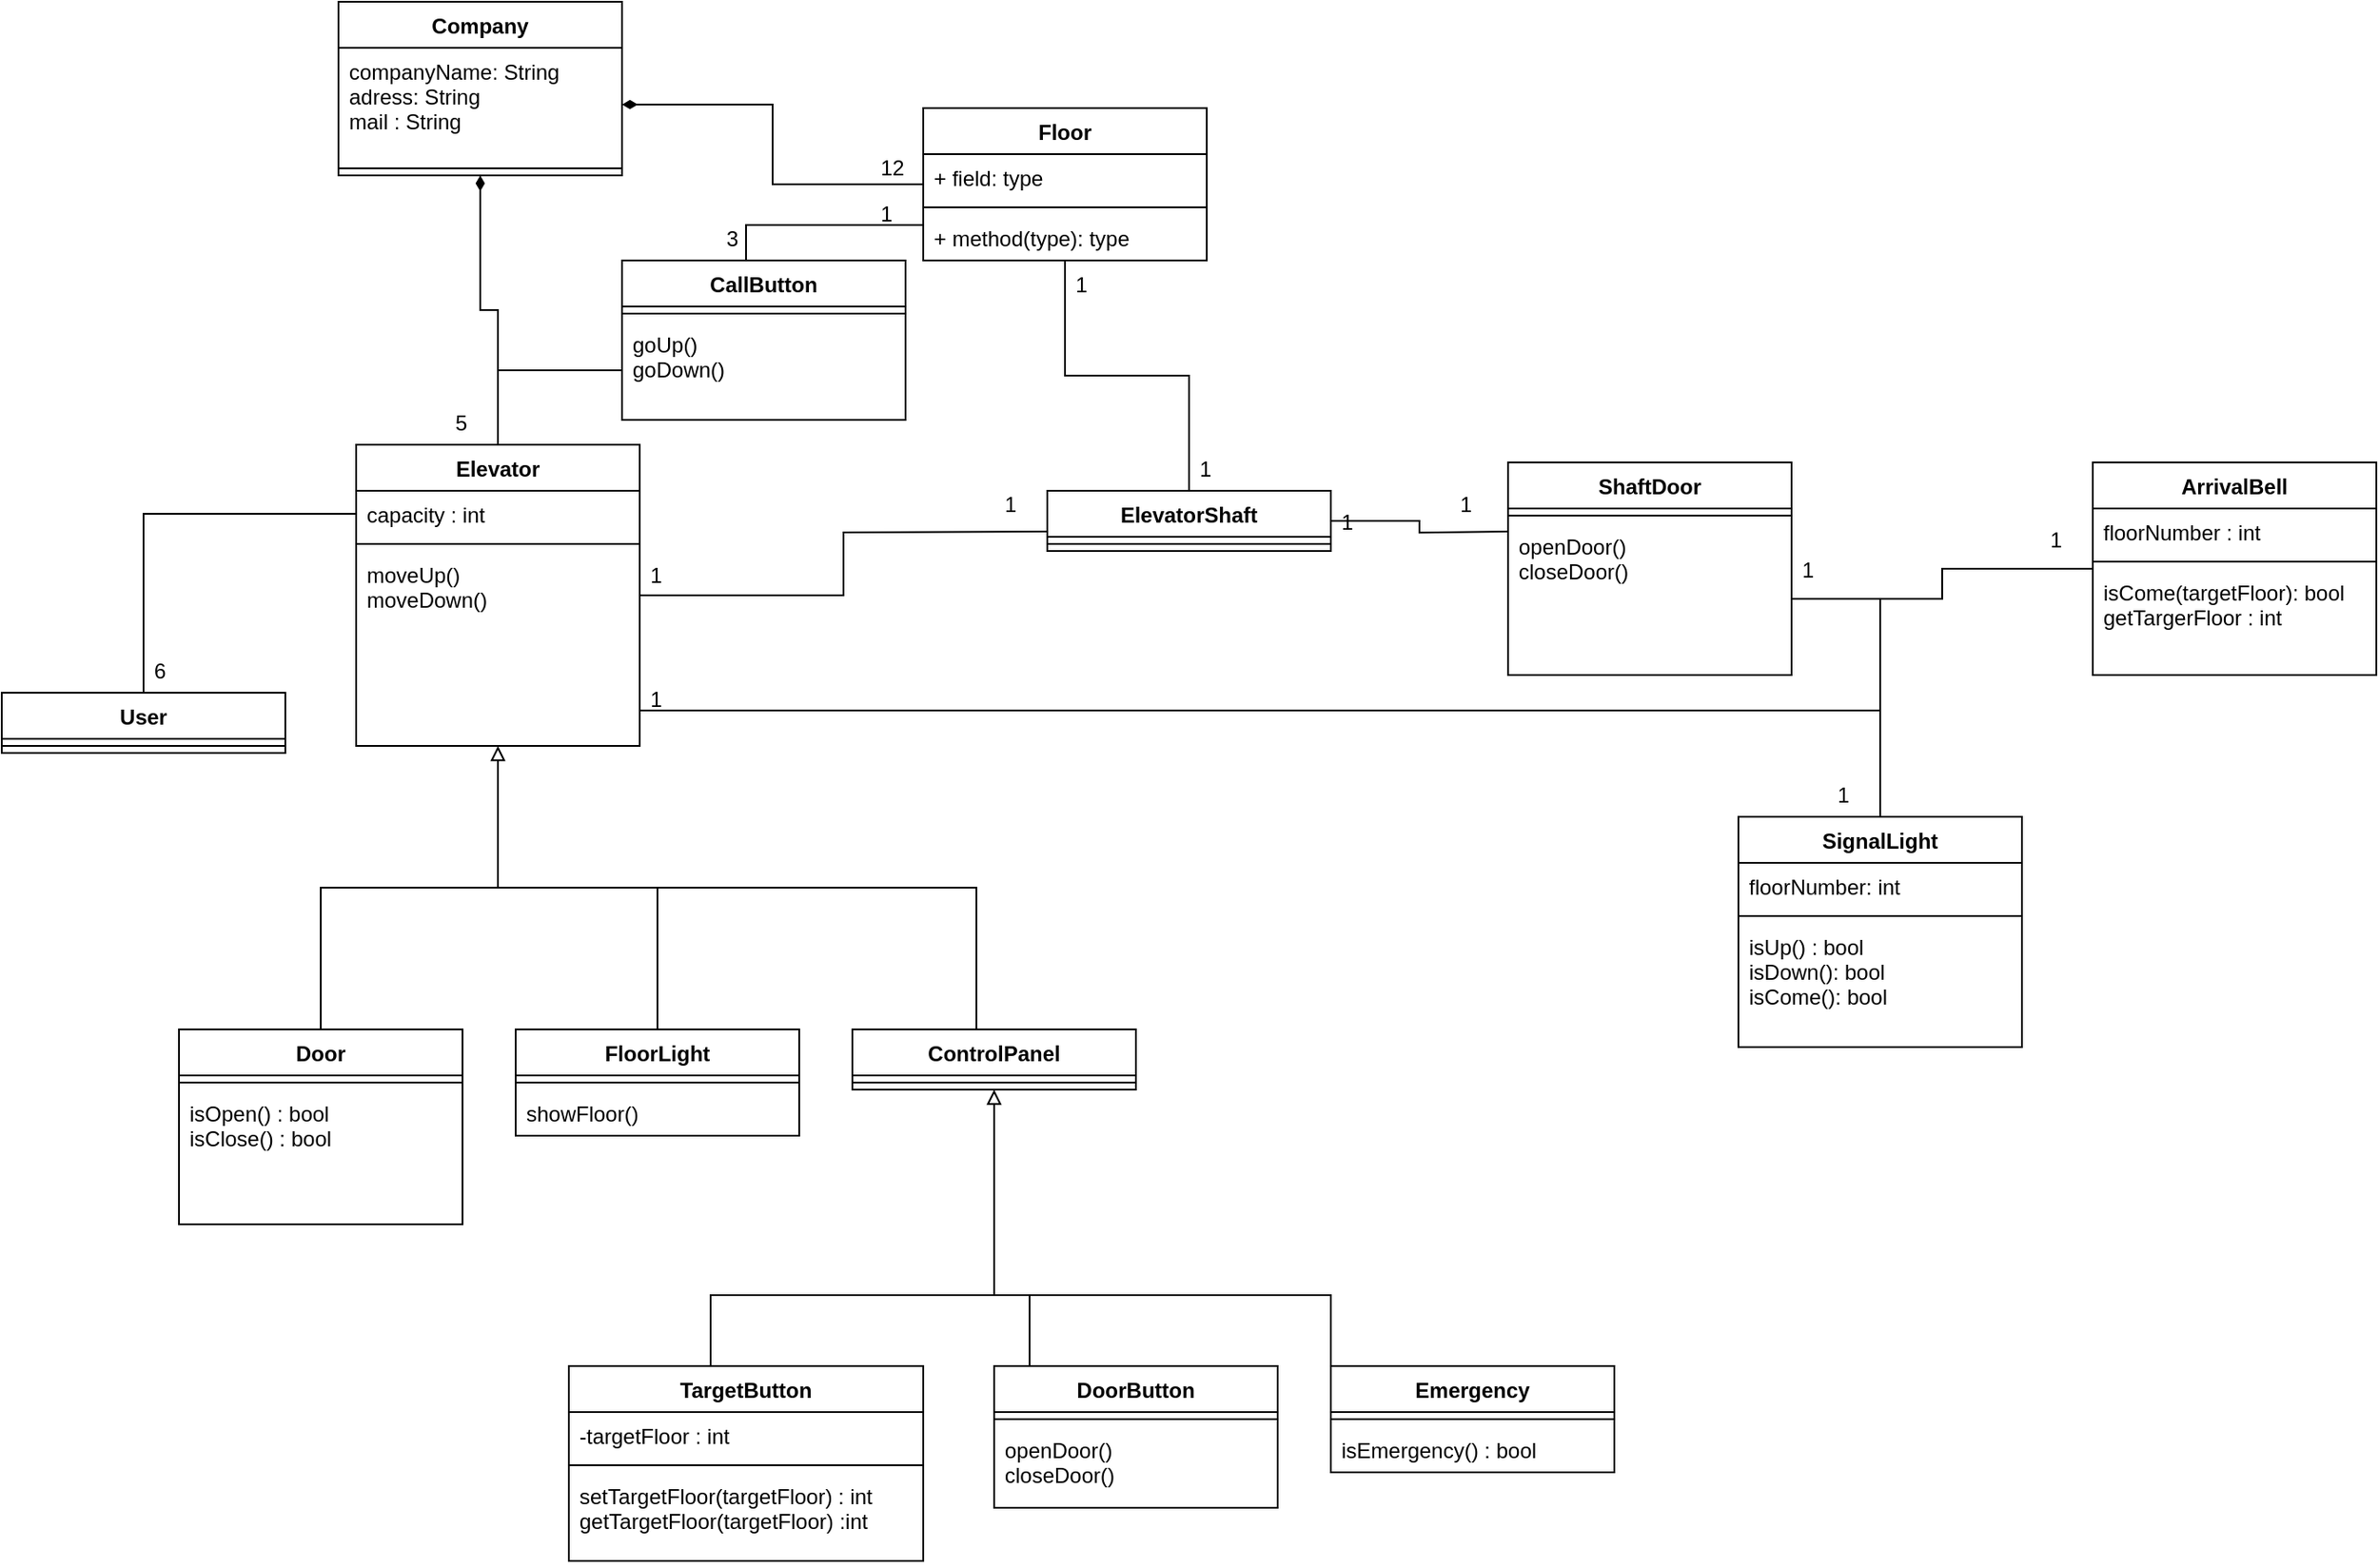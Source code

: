 <mxfile version="20.2.5" type="github">
  <diagram id="DK5hyHkuXr4FKM32YabK" name="Sayfa -1">
    <mxGraphModel dx="1221" dy="644" grid="1" gridSize="10" guides="1" tooltips="1" connect="1" arrows="1" fold="1" page="1" pageScale="1" pageWidth="827" pageHeight="1169" math="0" shadow="0">
      <root>
        <mxCell id="0" />
        <mxCell id="1" parent="0" />
        <mxCell id="uDI_ZheOM8eNRVQ7jaLN-23" style="edgeStyle=orthogonalEdgeStyle;rounded=0;orthogonalLoop=1;jettySize=auto;html=1;entryX=0.5;entryY=0;entryDx=0;entryDy=0;startArrow=diamondThin;startFill=1;endArrow=none;endFill=0;" edge="1" parent="1" source="uDI_ZheOM8eNRVQ7jaLN-1" target="uDI_ZheOM8eNRVQ7jaLN-14">
          <mxGeometry relative="1" as="geometry" />
        </mxCell>
        <mxCell id="uDI_ZheOM8eNRVQ7jaLN-1" value="Company" style="swimlane;fontStyle=1;align=center;verticalAlign=top;childLayout=stackLayout;horizontal=1;startSize=26;horizontalStack=0;resizeParent=1;resizeParentMax=0;resizeLast=0;collapsible=1;marginBottom=0;" vertex="1" parent="1">
          <mxGeometry x="200" y="70" width="160" height="98" as="geometry" />
        </mxCell>
        <mxCell id="uDI_ZheOM8eNRVQ7jaLN-2" value="companyName: String&#xa;adress: String&#xa;mail : String" style="text;strokeColor=none;fillColor=none;align=left;verticalAlign=top;spacingLeft=4;spacingRight=4;overflow=hidden;rotatable=0;points=[[0,0.5],[1,0.5]];portConstraint=eastwest;" vertex="1" parent="uDI_ZheOM8eNRVQ7jaLN-1">
          <mxGeometry y="26" width="160" height="64" as="geometry" />
        </mxCell>
        <mxCell id="uDI_ZheOM8eNRVQ7jaLN-3" value="" style="line;strokeWidth=1;fillColor=none;align=left;verticalAlign=middle;spacingTop=-1;spacingLeft=3;spacingRight=3;rotatable=0;labelPosition=right;points=[];portConstraint=eastwest;" vertex="1" parent="uDI_ZheOM8eNRVQ7jaLN-1">
          <mxGeometry y="90" width="160" height="8" as="geometry" />
        </mxCell>
        <mxCell id="uDI_ZheOM8eNRVQ7jaLN-5" value="Floor" style="swimlane;fontStyle=1;align=center;verticalAlign=top;childLayout=stackLayout;horizontal=1;startSize=26;horizontalStack=0;resizeParent=1;resizeParentMax=0;resizeLast=0;collapsible=1;marginBottom=0;" vertex="1" parent="1">
          <mxGeometry x="530" y="130" width="160" height="86" as="geometry" />
        </mxCell>
        <mxCell id="uDI_ZheOM8eNRVQ7jaLN-6" value="+ field: type" style="text;strokeColor=none;fillColor=none;align=left;verticalAlign=top;spacingLeft=4;spacingRight=4;overflow=hidden;rotatable=0;points=[[0,0.5],[1,0.5]];portConstraint=eastwest;" vertex="1" parent="uDI_ZheOM8eNRVQ7jaLN-5">
          <mxGeometry y="26" width="160" height="26" as="geometry" />
        </mxCell>
        <mxCell id="uDI_ZheOM8eNRVQ7jaLN-7" value="" style="line;strokeWidth=1;fillColor=none;align=left;verticalAlign=middle;spacingTop=-1;spacingLeft=3;spacingRight=3;rotatable=0;labelPosition=right;points=[];portConstraint=eastwest;" vertex="1" parent="uDI_ZheOM8eNRVQ7jaLN-5">
          <mxGeometry y="52" width="160" height="8" as="geometry" />
        </mxCell>
        <mxCell id="uDI_ZheOM8eNRVQ7jaLN-8" value="+ method(type): type" style="text;strokeColor=none;fillColor=none;align=left;verticalAlign=top;spacingLeft=4;spacingRight=4;overflow=hidden;rotatable=0;points=[[0,0.5],[1,0.5]];portConstraint=eastwest;" vertex="1" parent="uDI_ZheOM8eNRVQ7jaLN-5">
          <mxGeometry y="60" width="160" height="26" as="geometry" />
        </mxCell>
        <mxCell id="uDI_ZheOM8eNRVQ7jaLN-9" style="edgeStyle=orthogonalEdgeStyle;rounded=0;orthogonalLoop=1;jettySize=auto;html=1;entryX=0;entryY=0.5;entryDx=0;entryDy=0;endArrow=none;endFill=0;startArrow=diamondThin;startFill=1;" edge="1" parent="1" source="uDI_ZheOM8eNRVQ7jaLN-2" target="uDI_ZheOM8eNRVQ7jaLN-5">
          <mxGeometry relative="1" as="geometry" />
        </mxCell>
        <mxCell id="uDI_ZheOM8eNRVQ7jaLN-12" value="12" style="text;strokeColor=none;fillColor=none;align=left;verticalAlign=top;spacingLeft=4;spacingRight=4;overflow=hidden;rotatable=0;points=[[0,0.5],[1,0.5]];portConstraint=eastwest;" vertex="1" parent="1">
          <mxGeometry x="500" y="150" width="100" height="26" as="geometry" />
        </mxCell>
        <mxCell id="uDI_ZheOM8eNRVQ7jaLN-65" style="edgeStyle=orthogonalEdgeStyle;rounded=0;orthogonalLoop=1;jettySize=auto;html=1;entryX=0;entryY=0.5;entryDx=0;entryDy=0;startArrow=none;startFill=0;endArrow=none;endFill=0;" edge="1" parent="1" source="uDI_ZheOM8eNRVQ7jaLN-14">
          <mxGeometry relative="1" as="geometry">
            <mxPoint x="600" y="369" as="targetPoint" />
          </mxGeometry>
        </mxCell>
        <mxCell id="uDI_ZheOM8eNRVQ7jaLN-14" value="Elevator" style="swimlane;fontStyle=1;align=center;verticalAlign=top;childLayout=stackLayout;horizontal=1;startSize=26;horizontalStack=0;resizeParent=1;resizeParentMax=0;resizeLast=0;collapsible=1;marginBottom=0;" vertex="1" parent="1">
          <mxGeometry x="210" y="320" width="160" height="170" as="geometry" />
        </mxCell>
        <mxCell id="uDI_ZheOM8eNRVQ7jaLN-15" value="capacity : int" style="text;strokeColor=none;fillColor=none;align=left;verticalAlign=top;spacingLeft=4;spacingRight=4;overflow=hidden;rotatable=0;points=[[0,0.5],[1,0.5]];portConstraint=eastwest;" vertex="1" parent="uDI_ZheOM8eNRVQ7jaLN-14">
          <mxGeometry y="26" width="160" height="26" as="geometry" />
        </mxCell>
        <mxCell id="uDI_ZheOM8eNRVQ7jaLN-16" value="" style="line;strokeWidth=1;fillColor=none;align=left;verticalAlign=middle;spacingTop=-1;spacingLeft=3;spacingRight=3;rotatable=0;labelPosition=right;points=[];portConstraint=eastwest;" vertex="1" parent="uDI_ZheOM8eNRVQ7jaLN-14">
          <mxGeometry y="52" width="160" height="8" as="geometry" />
        </mxCell>
        <mxCell id="uDI_ZheOM8eNRVQ7jaLN-17" value="moveUp()&#xa;moveDown()" style="text;strokeColor=none;fillColor=none;align=left;verticalAlign=top;spacingLeft=4;spacingRight=4;overflow=hidden;rotatable=0;points=[[0,0.5],[1,0.5]];portConstraint=eastwest;" vertex="1" parent="uDI_ZheOM8eNRVQ7jaLN-14">
          <mxGeometry y="60" width="160" height="110" as="geometry" />
        </mxCell>
        <mxCell id="uDI_ZheOM8eNRVQ7jaLN-24" value="5" style="text;strokeColor=none;fillColor=none;align=left;verticalAlign=top;spacingLeft=4;spacingRight=4;overflow=hidden;rotatable=0;points=[[0,0.5],[1,0.5]];portConstraint=eastwest;" vertex="1" parent="1">
          <mxGeometry x="260" y="294" width="100" height="26" as="geometry" />
        </mxCell>
        <mxCell id="uDI_ZheOM8eNRVQ7jaLN-29" style="edgeStyle=orthogonalEdgeStyle;rounded=0;orthogonalLoop=1;jettySize=auto;html=1;entryX=0;entryY=0.5;entryDx=0;entryDy=0;startArrow=none;startFill=0;endArrow=none;endFill=0;" edge="1" parent="1" source="uDI_ZheOM8eNRVQ7jaLN-25" target="uDI_ZheOM8eNRVQ7jaLN-15">
          <mxGeometry relative="1" as="geometry" />
        </mxCell>
        <mxCell id="uDI_ZheOM8eNRVQ7jaLN-25" value="User" style="swimlane;fontStyle=1;align=center;verticalAlign=top;childLayout=stackLayout;horizontal=1;startSize=26;horizontalStack=0;resizeParent=1;resizeParentMax=0;resizeLast=0;collapsible=1;marginBottom=0;" vertex="1" parent="1">
          <mxGeometry x="10" y="460" width="160" height="34" as="geometry" />
        </mxCell>
        <mxCell id="uDI_ZheOM8eNRVQ7jaLN-27" value="" style="line;strokeWidth=1;fillColor=none;align=left;verticalAlign=middle;spacingTop=-1;spacingLeft=3;spacingRight=3;rotatable=0;labelPosition=right;points=[];portConstraint=eastwest;" vertex="1" parent="uDI_ZheOM8eNRVQ7jaLN-25">
          <mxGeometry y="26" width="160" height="8" as="geometry" />
        </mxCell>
        <mxCell id="uDI_ZheOM8eNRVQ7jaLN-30" value="6" style="text;strokeColor=none;fillColor=none;align=left;verticalAlign=top;spacingLeft=4;spacingRight=4;overflow=hidden;rotatable=0;points=[[0,0.5],[1,0.5]];portConstraint=eastwest;" vertex="1" parent="1">
          <mxGeometry x="90" y="434" width="100" height="26" as="geometry" />
        </mxCell>
        <mxCell id="uDI_ZheOM8eNRVQ7jaLN-43" style="edgeStyle=orthogonalEdgeStyle;rounded=0;orthogonalLoop=1;jettySize=auto;html=1;startArrow=none;startFill=0;endArrow=block;endFill=0;" edge="1" parent="1" source="uDI_ZheOM8eNRVQ7jaLN-31" target="uDI_ZheOM8eNRVQ7jaLN-14">
          <mxGeometry relative="1" as="geometry" />
        </mxCell>
        <mxCell id="uDI_ZheOM8eNRVQ7jaLN-31" value="Door" style="swimlane;fontStyle=1;align=center;verticalAlign=top;childLayout=stackLayout;horizontal=1;startSize=26;horizontalStack=0;resizeParent=1;resizeParentMax=0;resizeLast=0;collapsible=1;marginBottom=0;" vertex="1" parent="1">
          <mxGeometry x="110" y="650" width="160" height="110" as="geometry" />
        </mxCell>
        <mxCell id="uDI_ZheOM8eNRVQ7jaLN-33" value="" style="line;strokeWidth=1;fillColor=none;align=left;verticalAlign=middle;spacingTop=-1;spacingLeft=3;spacingRight=3;rotatable=0;labelPosition=right;points=[];portConstraint=eastwest;" vertex="1" parent="uDI_ZheOM8eNRVQ7jaLN-31">
          <mxGeometry y="26" width="160" height="8" as="geometry" />
        </mxCell>
        <mxCell id="uDI_ZheOM8eNRVQ7jaLN-34" value="isOpen() : bool&#xa;isClose() : bool" style="text;strokeColor=none;fillColor=none;align=left;verticalAlign=top;spacingLeft=4;spacingRight=4;overflow=hidden;rotatable=0;points=[[0,0.5],[1,0.5]];portConstraint=eastwest;" vertex="1" parent="uDI_ZheOM8eNRVQ7jaLN-31">
          <mxGeometry y="34" width="160" height="76" as="geometry" />
        </mxCell>
        <mxCell id="uDI_ZheOM8eNRVQ7jaLN-44" style="edgeStyle=orthogonalEdgeStyle;rounded=0;orthogonalLoop=1;jettySize=auto;html=1;startArrow=none;startFill=0;endArrow=none;endFill=0;" edge="1" parent="1" source="uDI_ZheOM8eNRVQ7jaLN-35">
          <mxGeometry relative="1" as="geometry">
            <mxPoint x="290" y="570" as="targetPoint" />
            <Array as="points">
              <mxPoint x="380" y="570" />
            </Array>
          </mxGeometry>
        </mxCell>
        <mxCell id="uDI_ZheOM8eNRVQ7jaLN-35" value="FloorLight" style="swimlane;fontStyle=1;align=center;verticalAlign=top;childLayout=stackLayout;horizontal=1;startSize=26;horizontalStack=0;resizeParent=1;resizeParentMax=0;resizeLast=0;collapsible=1;marginBottom=0;" vertex="1" parent="1">
          <mxGeometry x="300" y="650" width="160" height="60" as="geometry" />
        </mxCell>
        <mxCell id="uDI_ZheOM8eNRVQ7jaLN-37" value="" style="line;strokeWidth=1;fillColor=none;align=left;verticalAlign=middle;spacingTop=-1;spacingLeft=3;spacingRight=3;rotatable=0;labelPosition=right;points=[];portConstraint=eastwest;" vertex="1" parent="uDI_ZheOM8eNRVQ7jaLN-35">
          <mxGeometry y="26" width="160" height="8" as="geometry" />
        </mxCell>
        <mxCell id="uDI_ZheOM8eNRVQ7jaLN-38" value="showFloor()" style="text;strokeColor=none;fillColor=none;align=left;verticalAlign=top;spacingLeft=4;spacingRight=4;overflow=hidden;rotatable=0;points=[[0,0.5],[1,0.5]];portConstraint=eastwest;" vertex="1" parent="uDI_ZheOM8eNRVQ7jaLN-35">
          <mxGeometry y="34" width="160" height="26" as="geometry" />
        </mxCell>
        <mxCell id="uDI_ZheOM8eNRVQ7jaLN-45" style="edgeStyle=orthogonalEdgeStyle;rounded=0;orthogonalLoop=1;jettySize=auto;html=1;startArrow=none;startFill=0;endArrow=none;endFill=0;" edge="1" parent="1" source="uDI_ZheOM8eNRVQ7jaLN-39">
          <mxGeometry relative="1" as="geometry">
            <mxPoint x="380" y="570" as="targetPoint" />
            <Array as="points">
              <mxPoint x="560" y="570" />
            </Array>
          </mxGeometry>
        </mxCell>
        <mxCell id="uDI_ZheOM8eNRVQ7jaLN-39" value="ControlPanel" style="swimlane;fontStyle=1;align=center;verticalAlign=top;childLayout=stackLayout;horizontal=1;startSize=26;horizontalStack=0;resizeParent=1;resizeParentMax=0;resizeLast=0;collapsible=1;marginBottom=0;" vertex="1" parent="1">
          <mxGeometry x="490" y="650" width="160" height="34" as="geometry" />
        </mxCell>
        <mxCell id="uDI_ZheOM8eNRVQ7jaLN-41" value="" style="line;strokeWidth=1;fillColor=none;align=left;verticalAlign=middle;spacingTop=-1;spacingLeft=3;spacingRight=3;rotatable=0;labelPosition=right;points=[];portConstraint=eastwest;" vertex="1" parent="uDI_ZheOM8eNRVQ7jaLN-39">
          <mxGeometry y="26" width="160" height="8" as="geometry" />
        </mxCell>
        <mxCell id="uDI_ZheOM8eNRVQ7jaLN-50" style="edgeStyle=orthogonalEdgeStyle;rounded=0;orthogonalLoop=1;jettySize=auto;html=1;startArrow=none;startFill=0;endArrow=block;endFill=0;" edge="1" parent="1" source="uDI_ZheOM8eNRVQ7jaLN-46" target="uDI_ZheOM8eNRVQ7jaLN-39">
          <mxGeometry relative="1" as="geometry">
            <Array as="points">
              <mxPoint x="410" y="800" />
              <mxPoint x="570" y="800" />
            </Array>
          </mxGeometry>
        </mxCell>
        <mxCell id="uDI_ZheOM8eNRVQ7jaLN-46" value="TargetButton" style="swimlane;fontStyle=1;align=center;verticalAlign=top;childLayout=stackLayout;horizontal=1;startSize=26;horizontalStack=0;resizeParent=1;resizeParentMax=0;resizeLast=0;collapsible=1;marginBottom=0;" vertex="1" parent="1">
          <mxGeometry x="330" y="840" width="200" height="110" as="geometry" />
        </mxCell>
        <mxCell id="uDI_ZheOM8eNRVQ7jaLN-47" value="-targetFloor : int" style="text;strokeColor=none;fillColor=none;align=left;verticalAlign=top;spacingLeft=4;spacingRight=4;overflow=hidden;rotatable=0;points=[[0,0.5],[1,0.5]];portConstraint=eastwest;" vertex="1" parent="uDI_ZheOM8eNRVQ7jaLN-46">
          <mxGeometry y="26" width="200" height="26" as="geometry" />
        </mxCell>
        <mxCell id="uDI_ZheOM8eNRVQ7jaLN-48" value="" style="line;strokeWidth=1;fillColor=none;align=left;verticalAlign=middle;spacingTop=-1;spacingLeft=3;spacingRight=3;rotatable=0;labelPosition=right;points=[];portConstraint=eastwest;" vertex="1" parent="uDI_ZheOM8eNRVQ7jaLN-46">
          <mxGeometry y="52" width="200" height="8" as="geometry" />
        </mxCell>
        <mxCell id="uDI_ZheOM8eNRVQ7jaLN-49" value="setTargetFloor(targetFloor) : int&#xa;getTargetFloor(targetFloor) :int" style="text;strokeColor=none;fillColor=none;align=left;verticalAlign=top;spacingLeft=4;spacingRight=4;overflow=hidden;rotatable=0;points=[[0,0.5],[1,0.5]];portConstraint=eastwest;" vertex="1" parent="uDI_ZheOM8eNRVQ7jaLN-46">
          <mxGeometry y="60" width="200" height="50" as="geometry" />
        </mxCell>
        <mxCell id="uDI_ZheOM8eNRVQ7jaLN-60" style="edgeStyle=orthogonalEdgeStyle;rounded=0;orthogonalLoop=1;jettySize=auto;html=1;startArrow=none;startFill=0;endArrow=none;endFill=0;" edge="1" parent="1" source="uDI_ZheOM8eNRVQ7jaLN-51">
          <mxGeometry relative="1" as="geometry">
            <mxPoint x="570" y="790" as="targetPoint" />
            <Array as="points">
              <mxPoint x="760" y="800" />
              <mxPoint x="570" y="800" />
            </Array>
          </mxGeometry>
        </mxCell>
        <mxCell id="uDI_ZheOM8eNRVQ7jaLN-51" value="Emergency" style="swimlane;fontStyle=1;align=center;verticalAlign=top;childLayout=stackLayout;horizontal=1;startSize=26;horizontalStack=0;resizeParent=1;resizeParentMax=0;resizeLast=0;collapsible=1;marginBottom=0;" vertex="1" parent="1">
          <mxGeometry x="760" y="840" width="160" height="60" as="geometry" />
        </mxCell>
        <mxCell id="uDI_ZheOM8eNRVQ7jaLN-53" value="" style="line;strokeWidth=1;fillColor=none;align=left;verticalAlign=middle;spacingTop=-1;spacingLeft=3;spacingRight=3;rotatable=0;labelPosition=right;points=[];portConstraint=eastwest;" vertex="1" parent="uDI_ZheOM8eNRVQ7jaLN-51">
          <mxGeometry y="26" width="160" height="8" as="geometry" />
        </mxCell>
        <mxCell id="uDI_ZheOM8eNRVQ7jaLN-54" value="isEmergency() : bool" style="text;strokeColor=none;fillColor=none;align=left;verticalAlign=top;spacingLeft=4;spacingRight=4;overflow=hidden;rotatable=0;points=[[0,0.5],[1,0.5]];portConstraint=eastwest;" vertex="1" parent="uDI_ZheOM8eNRVQ7jaLN-51">
          <mxGeometry y="34" width="160" height="26" as="geometry" />
        </mxCell>
        <mxCell id="uDI_ZheOM8eNRVQ7jaLN-59" style="edgeStyle=orthogonalEdgeStyle;rounded=0;orthogonalLoop=1;jettySize=auto;html=1;startArrow=none;startFill=0;endArrow=none;endFill=0;" edge="1" parent="1" source="uDI_ZheOM8eNRVQ7jaLN-55">
          <mxGeometry relative="1" as="geometry">
            <mxPoint x="570" y="790" as="targetPoint" />
            <Array as="points">
              <mxPoint x="590" y="800" />
              <mxPoint x="570" y="800" />
            </Array>
          </mxGeometry>
        </mxCell>
        <mxCell id="uDI_ZheOM8eNRVQ7jaLN-55" value="DoorButton" style="swimlane;fontStyle=1;align=center;verticalAlign=top;childLayout=stackLayout;horizontal=1;startSize=26;horizontalStack=0;resizeParent=1;resizeParentMax=0;resizeLast=0;collapsible=1;marginBottom=0;" vertex="1" parent="1">
          <mxGeometry x="570" y="840" width="160" height="80" as="geometry" />
        </mxCell>
        <mxCell id="uDI_ZheOM8eNRVQ7jaLN-57" value="" style="line;strokeWidth=1;fillColor=none;align=left;verticalAlign=middle;spacingTop=-1;spacingLeft=3;spacingRight=3;rotatable=0;labelPosition=right;points=[];portConstraint=eastwest;" vertex="1" parent="uDI_ZheOM8eNRVQ7jaLN-55">
          <mxGeometry y="26" width="160" height="8" as="geometry" />
        </mxCell>
        <mxCell id="uDI_ZheOM8eNRVQ7jaLN-58" value="openDoor()&#xa;closeDoor()" style="text;strokeColor=none;fillColor=none;align=left;verticalAlign=top;spacingLeft=4;spacingRight=4;overflow=hidden;rotatable=0;points=[[0,0.5],[1,0.5]];portConstraint=eastwest;" vertex="1" parent="uDI_ZheOM8eNRVQ7jaLN-55">
          <mxGeometry y="34" width="160" height="46" as="geometry" />
        </mxCell>
        <mxCell id="uDI_ZheOM8eNRVQ7jaLN-66" style="edgeStyle=orthogonalEdgeStyle;rounded=0;orthogonalLoop=1;jettySize=auto;html=1;startArrow=none;startFill=0;endArrow=none;endFill=0;" edge="1" parent="1" source="uDI_ZheOM8eNRVQ7jaLN-61" target="uDI_ZheOM8eNRVQ7jaLN-5">
          <mxGeometry relative="1" as="geometry" />
        </mxCell>
        <mxCell id="uDI_ZheOM8eNRVQ7jaLN-79" style="edgeStyle=orthogonalEdgeStyle;rounded=0;orthogonalLoop=1;jettySize=auto;html=1;startArrow=none;startFill=0;endArrow=none;endFill=0;" edge="1" parent="1" source="uDI_ZheOM8eNRVQ7jaLN-61">
          <mxGeometry relative="1" as="geometry">
            <mxPoint x="860" y="369.059" as="targetPoint" />
          </mxGeometry>
        </mxCell>
        <mxCell id="uDI_ZheOM8eNRVQ7jaLN-61" value="ElevatorShaft" style="swimlane;fontStyle=1;align=center;verticalAlign=top;childLayout=stackLayout;horizontal=1;startSize=26;horizontalStack=0;resizeParent=1;resizeParentMax=0;resizeLast=0;collapsible=1;marginBottom=0;" vertex="1" parent="1">
          <mxGeometry x="600" y="346" width="160" height="34" as="geometry" />
        </mxCell>
        <mxCell id="uDI_ZheOM8eNRVQ7jaLN-63" value="" style="line;strokeWidth=1;fillColor=none;align=left;verticalAlign=middle;spacingTop=-1;spacingLeft=3;spacingRight=3;rotatable=0;labelPosition=right;points=[];portConstraint=eastwest;" vertex="1" parent="uDI_ZheOM8eNRVQ7jaLN-61">
          <mxGeometry y="26" width="160" height="8" as="geometry" />
        </mxCell>
        <mxCell id="uDI_ZheOM8eNRVQ7jaLN-71" style="edgeStyle=orthogonalEdgeStyle;rounded=0;orthogonalLoop=1;jettySize=auto;html=1;startArrow=none;startFill=0;endArrow=none;endFill=0;" edge="1" parent="1" source="uDI_ZheOM8eNRVQ7jaLN-67" target="uDI_ZheOM8eNRVQ7jaLN-5">
          <mxGeometry relative="1" as="geometry">
            <Array as="points">
              <mxPoint x="430" y="196" />
            </Array>
          </mxGeometry>
        </mxCell>
        <mxCell id="uDI_ZheOM8eNRVQ7jaLN-67" value="CallButton" style="swimlane;fontStyle=1;align=center;verticalAlign=top;childLayout=stackLayout;horizontal=1;startSize=26;horizontalStack=0;resizeParent=1;resizeParentMax=0;resizeLast=0;collapsible=1;marginBottom=0;" vertex="1" parent="1">
          <mxGeometry x="360" y="216" width="160" height="90" as="geometry" />
        </mxCell>
        <mxCell id="uDI_ZheOM8eNRVQ7jaLN-69" value="" style="line;strokeWidth=1;fillColor=none;align=left;verticalAlign=middle;spacingTop=-1;spacingLeft=3;spacingRight=3;rotatable=0;labelPosition=right;points=[];portConstraint=eastwest;" vertex="1" parent="uDI_ZheOM8eNRVQ7jaLN-67">
          <mxGeometry y="26" width="160" height="8" as="geometry" />
        </mxCell>
        <mxCell id="uDI_ZheOM8eNRVQ7jaLN-70" value="goUp()&#xa;goDown()" style="text;strokeColor=none;fillColor=none;align=left;verticalAlign=top;spacingLeft=4;spacingRight=4;overflow=hidden;rotatable=0;points=[[0,0.5],[1,0.5]];portConstraint=eastwest;" vertex="1" parent="uDI_ZheOM8eNRVQ7jaLN-67">
          <mxGeometry y="34" width="160" height="56" as="geometry" />
        </mxCell>
        <mxCell id="uDI_ZheOM8eNRVQ7jaLN-72" value="3" style="text;strokeColor=none;fillColor=none;align=left;verticalAlign=top;spacingLeft=4;spacingRight=4;overflow=hidden;rotatable=0;points=[[0,0.5],[1,0.5]];portConstraint=eastwest;" vertex="1" parent="1">
          <mxGeometry x="413" y="190" width="100" height="26" as="geometry" />
        </mxCell>
        <mxCell id="uDI_ZheOM8eNRVQ7jaLN-73" value="1" style="text;strokeColor=none;fillColor=none;align=left;verticalAlign=top;spacingLeft=4;spacingRight=4;overflow=hidden;rotatable=0;points=[[0,0.5],[1,0.5]];portConstraint=eastwest;" vertex="1" parent="1">
          <mxGeometry x="500" y="176" width="100" height="26" as="geometry" />
        </mxCell>
        <mxCell id="uDI_ZheOM8eNRVQ7jaLN-74" style="edgeStyle=orthogonalEdgeStyle;rounded=0;orthogonalLoop=1;jettySize=auto;html=1;startArrow=none;startFill=0;endArrow=none;endFill=0;" edge="1" parent="1" source="uDI_ZheOM8eNRVQ7jaLN-70" target="uDI_ZheOM8eNRVQ7jaLN-14">
          <mxGeometry relative="1" as="geometry" />
        </mxCell>
        <mxCell id="uDI_ZheOM8eNRVQ7jaLN-75" value="ShaftDoor" style="swimlane;fontStyle=1;align=center;verticalAlign=top;childLayout=stackLayout;horizontal=1;startSize=26;horizontalStack=0;resizeParent=1;resizeParentMax=0;resizeLast=0;collapsible=1;marginBottom=0;" vertex="1" parent="1">
          <mxGeometry x="860" y="330" width="160" height="120" as="geometry" />
        </mxCell>
        <mxCell id="uDI_ZheOM8eNRVQ7jaLN-77" value="" style="line;strokeWidth=1;fillColor=none;align=left;verticalAlign=middle;spacingTop=-1;spacingLeft=3;spacingRight=3;rotatable=0;labelPosition=right;points=[];portConstraint=eastwest;" vertex="1" parent="uDI_ZheOM8eNRVQ7jaLN-75">
          <mxGeometry y="26" width="160" height="8" as="geometry" />
        </mxCell>
        <mxCell id="uDI_ZheOM8eNRVQ7jaLN-78" value="openDoor()&#xa;closeDoor()" style="text;strokeColor=none;fillColor=none;align=left;verticalAlign=top;spacingLeft=4;spacingRight=4;overflow=hidden;rotatable=0;points=[[0,0.5],[1,0.5]];portConstraint=eastwest;" vertex="1" parent="uDI_ZheOM8eNRVQ7jaLN-75">
          <mxGeometry y="34" width="160" height="86" as="geometry" />
        </mxCell>
        <mxCell id="uDI_ZheOM8eNRVQ7jaLN-80" value="1" style="text;strokeColor=none;fillColor=none;align=left;verticalAlign=top;spacingLeft=4;spacingRight=4;overflow=hidden;rotatable=0;points=[[0,0.5],[1,0.5]];portConstraint=eastwest;" vertex="1" parent="1">
          <mxGeometry x="760" y="350" width="100" height="26" as="geometry" />
        </mxCell>
        <mxCell id="uDI_ZheOM8eNRVQ7jaLN-81" value="1" style="text;strokeColor=none;fillColor=none;align=left;verticalAlign=top;spacingLeft=4;spacingRight=4;overflow=hidden;rotatable=0;points=[[0,0.5],[1,0.5]];portConstraint=eastwest;" vertex="1" parent="1">
          <mxGeometry x="827" y="340" width="100" height="26" as="geometry" />
        </mxCell>
        <mxCell id="uDI_ZheOM8eNRVQ7jaLN-86" style="edgeStyle=orthogonalEdgeStyle;rounded=0;orthogonalLoop=1;jettySize=auto;html=1;startArrow=none;startFill=0;endArrow=none;endFill=0;" edge="1" parent="1" source="uDI_ZheOM8eNRVQ7jaLN-82" target="uDI_ZheOM8eNRVQ7jaLN-78">
          <mxGeometry relative="1" as="geometry" />
        </mxCell>
        <mxCell id="uDI_ZheOM8eNRVQ7jaLN-87" style="edgeStyle=orthogonalEdgeStyle;rounded=0;orthogonalLoop=1;jettySize=auto;html=1;startArrow=none;startFill=0;endArrow=none;endFill=0;" edge="1" parent="1" source="uDI_ZheOM8eNRVQ7jaLN-82" target="uDI_ZheOM8eNRVQ7jaLN-17">
          <mxGeometry relative="1" as="geometry">
            <Array as="points">
              <mxPoint x="1070" y="470" />
            </Array>
          </mxGeometry>
        </mxCell>
        <mxCell id="uDI_ZheOM8eNRVQ7jaLN-82" value="SignalLight" style="swimlane;fontStyle=1;align=center;verticalAlign=top;childLayout=stackLayout;horizontal=1;startSize=26;horizontalStack=0;resizeParent=1;resizeParentMax=0;resizeLast=0;collapsible=1;marginBottom=0;" vertex="1" parent="1">
          <mxGeometry x="990" y="530" width="160" height="130" as="geometry" />
        </mxCell>
        <mxCell id="uDI_ZheOM8eNRVQ7jaLN-83" value="floorNumber: int" style="text;strokeColor=none;fillColor=none;align=left;verticalAlign=top;spacingLeft=4;spacingRight=4;overflow=hidden;rotatable=0;points=[[0,0.5],[1,0.5]];portConstraint=eastwest;" vertex="1" parent="uDI_ZheOM8eNRVQ7jaLN-82">
          <mxGeometry y="26" width="160" height="26" as="geometry" />
        </mxCell>
        <mxCell id="uDI_ZheOM8eNRVQ7jaLN-84" value="" style="line;strokeWidth=1;fillColor=none;align=left;verticalAlign=middle;spacingTop=-1;spacingLeft=3;spacingRight=3;rotatable=0;labelPosition=right;points=[];portConstraint=eastwest;" vertex="1" parent="uDI_ZheOM8eNRVQ7jaLN-82">
          <mxGeometry y="52" width="160" height="8" as="geometry" />
        </mxCell>
        <mxCell id="uDI_ZheOM8eNRVQ7jaLN-85" value="isUp() : bool&#xa;isDown(): bool&#xa;isCome(): bool" style="text;strokeColor=none;fillColor=none;align=left;verticalAlign=top;spacingLeft=4;spacingRight=4;overflow=hidden;rotatable=0;points=[[0,0.5],[1,0.5]];portConstraint=eastwest;" vertex="1" parent="uDI_ZheOM8eNRVQ7jaLN-82">
          <mxGeometry y="60" width="160" height="70" as="geometry" />
        </mxCell>
        <mxCell id="uDI_ZheOM8eNRVQ7jaLN-88" value="1" style="text;strokeColor=none;fillColor=none;align=left;verticalAlign=top;spacingLeft=4;spacingRight=4;overflow=hidden;rotatable=0;points=[[0,0.5],[1,0.5]];portConstraint=eastwest;" vertex="1" parent="1">
          <mxGeometry x="370" y="450" width="100" height="26" as="geometry" />
        </mxCell>
        <mxCell id="uDI_ZheOM8eNRVQ7jaLN-89" value="1" style="text;strokeColor=none;fillColor=none;align=left;verticalAlign=top;spacingLeft=4;spacingRight=4;overflow=hidden;rotatable=0;points=[[0,0.5],[1,0.5]];portConstraint=eastwest;" vertex="1" parent="1">
          <mxGeometry x="1040" y="504" width="100" height="26" as="geometry" />
        </mxCell>
        <mxCell id="uDI_ZheOM8eNRVQ7jaLN-90" value="1" style="text;strokeColor=none;fillColor=none;align=left;verticalAlign=top;spacingLeft=4;spacingRight=4;overflow=hidden;rotatable=0;points=[[0,0.5],[1,0.5]];portConstraint=eastwest;" vertex="1" parent="1">
          <mxGeometry x="1020" y="377" width="100" height="26" as="geometry" />
        </mxCell>
        <mxCell id="uDI_ZheOM8eNRVQ7jaLN-95" style="edgeStyle=orthogonalEdgeStyle;rounded=0;orthogonalLoop=1;jettySize=auto;html=1;startArrow=none;startFill=0;endArrow=none;endFill=0;" edge="1" parent="1" source="uDI_ZheOM8eNRVQ7jaLN-91" target="uDI_ZheOM8eNRVQ7jaLN-78">
          <mxGeometry relative="1" as="geometry" />
        </mxCell>
        <mxCell id="uDI_ZheOM8eNRVQ7jaLN-91" value="ArrivalBell" style="swimlane;fontStyle=1;align=center;verticalAlign=top;childLayout=stackLayout;horizontal=1;startSize=26;horizontalStack=0;resizeParent=1;resizeParentMax=0;resizeLast=0;collapsible=1;marginBottom=0;" vertex="1" parent="1">
          <mxGeometry x="1190" y="330" width="160" height="120" as="geometry" />
        </mxCell>
        <mxCell id="uDI_ZheOM8eNRVQ7jaLN-92" value="floorNumber : int" style="text;strokeColor=none;fillColor=none;align=left;verticalAlign=top;spacingLeft=4;spacingRight=4;overflow=hidden;rotatable=0;points=[[0,0.5],[1,0.5]];portConstraint=eastwest;" vertex="1" parent="uDI_ZheOM8eNRVQ7jaLN-91">
          <mxGeometry y="26" width="160" height="26" as="geometry" />
        </mxCell>
        <mxCell id="uDI_ZheOM8eNRVQ7jaLN-93" value="" style="line;strokeWidth=1;fillColor=none;align=left;verticalAlign=middle;spacingTop=-1;spacingLeft=3;spacingRight=3;rotatable=0;labelPosition=right;points=[];portConstraint=eastwest;" vertex="1" parent="uDI_ZheOM8eNRVQ7jaLN-91">
          <mxGeometry y="52" width="160" height="8" as="geometry" />
        </mxCell>
        <mxCell id="uDI_ZheOM8eNRVQ7jaLN-94" value="isCome(targetFloor): bool&#xa;getTargerFloor : int" style="text;strokeColor=none;fillColor=none;align=left;verticalAlign=top;spacingLeft=4;spacingRight=4;overflow=hidden;rotatable=0;points=[[0,0.5],[1,0.5]];portConstraint=eastwest;" vertex="1" parent="uDI_ZheOM8eNRVQ7jaLN-91">
          <mxGeometry y="60" width="160" height="60" as="geometry" />
        </mxCell>
        <mxCell id="uDI_ZheOM8eNRVQ7jaLN-97" value="1" style="text;strokeColor=none;fillColor=none;align=left;verticalAlign=top;spacingLeft=4;spacingRight=4;overflow=hidden;rotatable=0;points=[[0,0.5],[1,0.5]];portConstraint=eastwest;" vertex="1" parent="1">
          <mxGeometry x="1160" y="360" width="100" height="26" as="geometry" />
        </mxCell>
        <mxCell id="uDI_ZheOM8eNRVQ7jaLN-98" value="1" style="text;strokeColor=none;fillColor=none;align=left;verticalAlign=top;spacingLeft=4;spacingRight=4;overflow=hidden;rotatable=0;points=[[0,0.5],[1,0.5]];portConstraint=eastwest;" vertex="1" parent="1">
          <mxGeometry x="370" y="380" width="100" height="26" as="geometry" />
        </mxCell>
        <mxCell id="uDI_ZheOM8eNRVQ7jaLN-99" value="1" style="text;strokeColor=none;fillColor=none;align=left;verticalAlign=top;spacingLeft=4;spacingRight=4;overflow=hidden;rotatable=0;points=[[0,0.5],[1,0.5]];portConstraint=eastwest;" vertex="1" parent="1">
          <mxGeometry x="570" y="340" width="100" height="26" as="geometry" />
        </mxCell>
        <mxCell id="uDI_ZheOM8eNRVQ7jaLN-100" value="1" style="text;strokeColor=none;fillColor=none;align=left;verticalAlign=top;spacingLeft=4;spacingRight=4;overflow=hidden;rotatable=0;points=[[0,0.5],[1,0.5]];portConstraint=eastwest;" vertex="1" parent="1">
          <mxGeometry x="610" y="216" width="100" height="26" as="geometry" />
        </mxCell>
        <mxCell id="uDI_ZheOM8eNRVQ7jaLN-101" value="1" style="text;strokeColor=none;fillColor=none;align=left;verticalAlign=top;spacingLeft=4;spacingRight=4;overflow=hidden;rotatable=0;points=[[0,0.5],[1,0.5]];portConstraint=eastwest;" vertex="1" parent="1">
          <mxGeometry x="680" y="320" width="100" height="26" as="geometry" />
        </mxCell>
      </root>
    </mxGraphModel>
  </diagram>
</mxfile>
